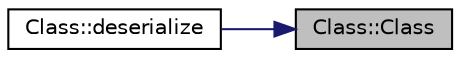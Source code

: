 digraph "Class::Class"
{
 // LATEX_PDF_SIZE
  edge [fontname="Helvetica",fontsize="10",labelfontname="Helvetica",labelfontsize="10"];
  node [fontname="Helvetica",fontsize="10",shape=record];
  rankdir="RL";
  Node1 [label="Class::Class",height=0.2,width=0.4,color="black", fillcolor="grey75", style="filled", fontcolor="black",tooltip="Constructs a Class object with the given ID and duration time."];
  Node1 -> Node2 [dir="back",color="midnightblue",fontsize="10",style="solid",fontname="Helvetica"];
  Node2 [label="Class::deserialize",height=0.2,width=0.4,color="black", fillcolor="white", style="filled",URL="$classClass.html#a7a4a5761fa9b35dac40c630be772f0c1",tooltip="Deserializes the class object from a string."];
}
